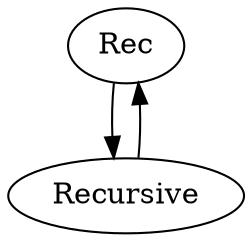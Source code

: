 digraph {
  subgraph Recursive {
    type=composite;
    inPort=in;
    outPort=out;
    nodeType=process;
    meta="Recursive";
    
    Rec [meta="Recursive",nodeType="process"];
  }
  
  Recursive -> Rec [inPort=in,outPort=in,nodeType="process"];
  Rec -> Recursive [inPort=out,outPort=out,nodeType="process"];
}